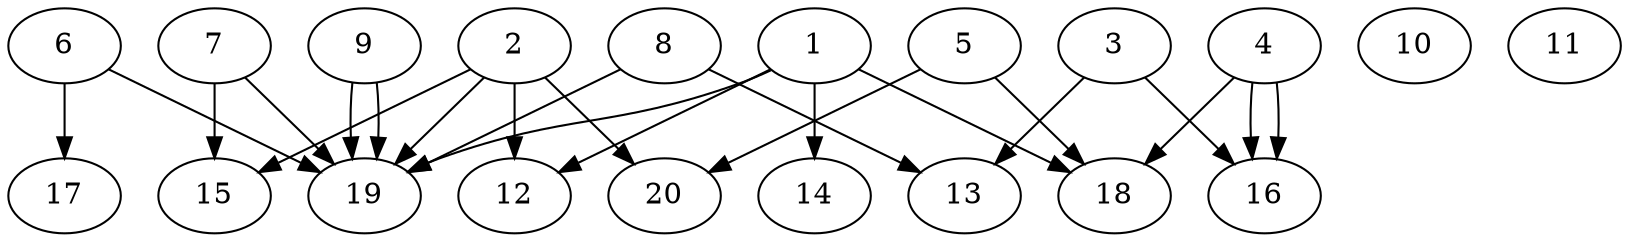 // DAG automatically generated by daggen at Tue Jul 23 14:25:45 2019
// ./daggen --dot -n 20 --ccr 0.4 --fat 0.7 --regular 0.5 --density 0.6 --mindata 5242880 --maxdata 52428800 
digraph G {
  1 [size="26270720", alpha="0.00", expect_size="10508288"] 
  1 -> 12 [size ="10508288"]
  1 -> 14 [size ="10508288"]
  1 -> 18 [size ="10508288"]
  1 -> 19 [size ="10508288"]
  2 [size="33981440", alpha="0.16", expect_size="13592576"] 
  2 -> 12 [size ="13592576"]
  2 -> 15 [size ="13592576"]
  2 -> 19 [size ="13592576"]
  2 -> 20 [size ="13592576"]
  3 [size="41914880", alpha="0.18", expect_size="16765952"] 
  3 -> 13 [size ="16765952"]
  3 -> 16 [size ="16765952"]
  4 [size="118021120", alpha="0.06", expect_size="47208448"] 
  4 -> 16 [size ="47208448"]
  4 -> 16 [size ="47208448"]
  4 -> 18 [size ="47208448"]
  5 [size="108938240", alpha="0.14", expect_size="43575296"] 
  5 -> 18 [size ="43575296"]
  5 -> 20 [size ="43575296"]
  6 [size="58641920", alpha="0.17", expect_size="23456768"] 
  6 -> 17 [size ="23456768"]
  6 -> 19 [size ="23456768"]
  7 [size="63298560", alpha="0.03", expect_size="25319424"] 
  7 -> 15 [size ="25319424"]
  7 -> 19 [size ="25319424"]
  8 [size="125547520", alpha="0.19", expect_size="50219008"] 
  8 -> 13 [size ="50219008"]
  8 -> 19 [size ="50219008"]
  9 [size="125386240", alpha="0.09", expect_size="50154496"] 
  9 -> 19 [size ="50154496"]
  9 -> 19 [size ="50154496"]
  10 [size="94809600", alpha="0.08", expect_size="37923840"] 
  11 [size="78850560", alpha="0.19", expect_size="31540224"] 
  12 [size="80926720", alpha="0.04", expect_size="32370688"] 
  13 [size="57180160", alpha="0.08", expect_size="22872064"] 
  14 [size="47400960", alpha="0.02", expect_size="18960384"] 
  15 [size="84738560", alpha="0.05", expect_size="33895424"] 
  16 [size="50490880", alpha="0.13", expect_size="20196352"] 
  17 [size="32734720", alpha="0.09", expect_size="13093888"] 
  18 [size="49991680", alpha="0.12", expect_size="19996672"] 
  19 [size="45414400", alpha="0.09", expect_size="18165760"] 
  20 [size="98094080", alpha="0.11", expect_size="39237632"] 
}

